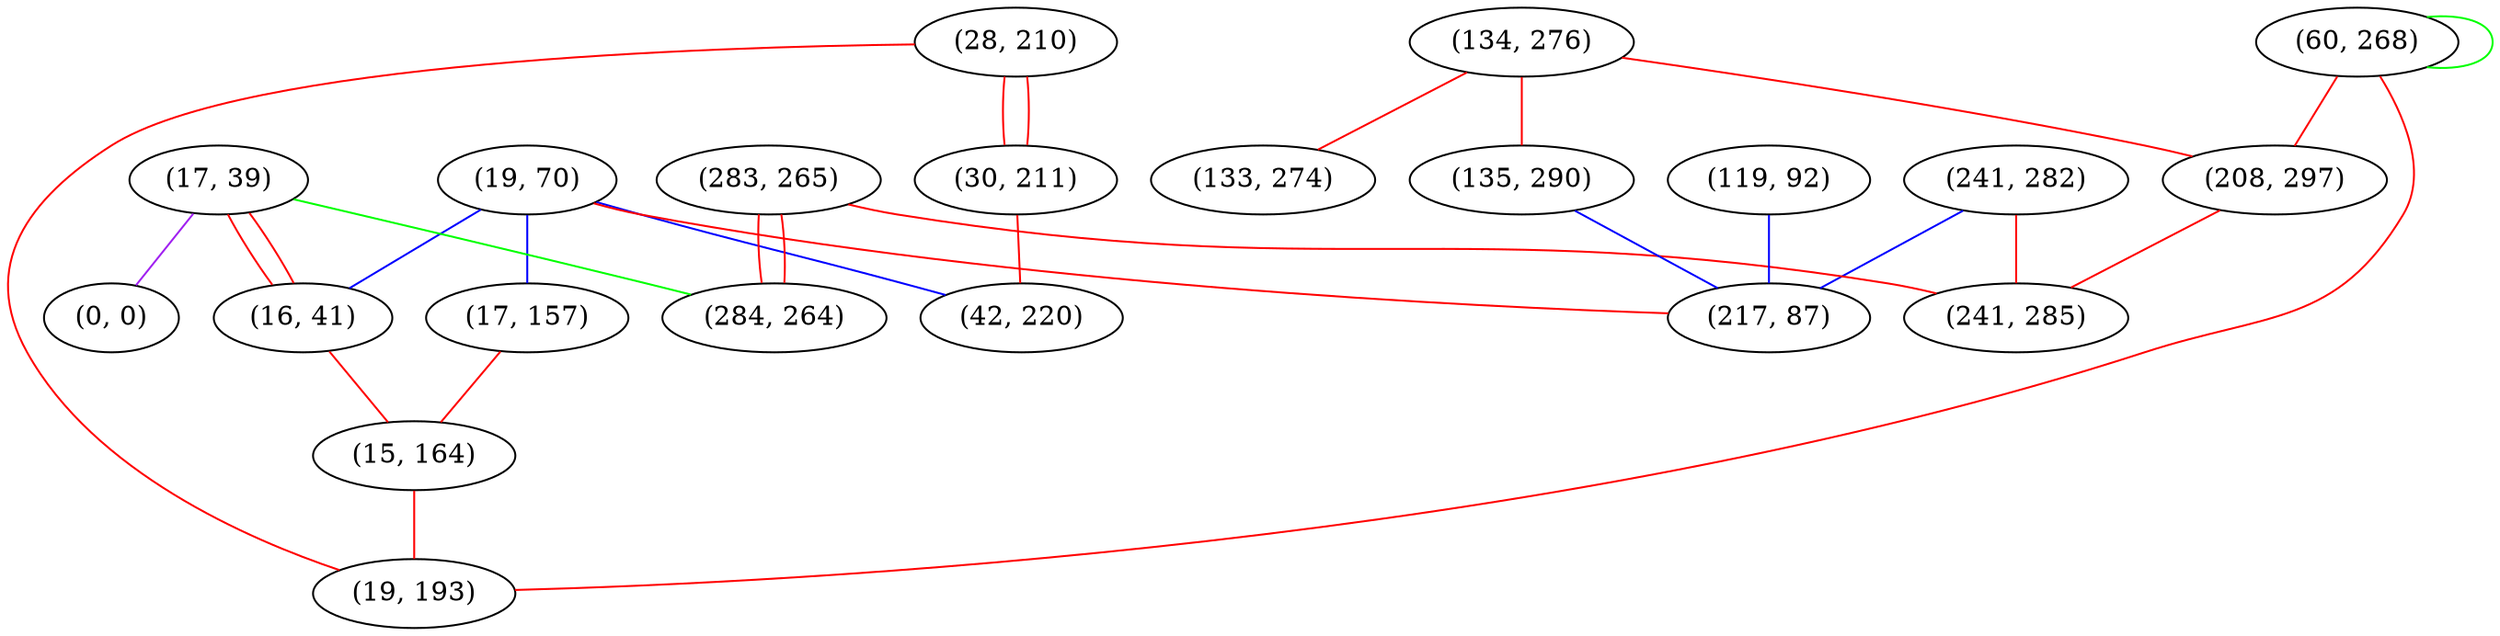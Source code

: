 graph "" {
"(241, 282)";
"(28, 210)";
"(60, 268)";
"(19, 70)";
"(134, 276)";
"(17, 39)";
"(16, 41)";
"(17, 157)";
"(283, 265)";
"(133, 274)";
"(284, 264)";
"(208, 297)";
"(0, 0)";
"(241, 285)";
"(15, 164)";
"(30, 211)";
"(119, 92)";
"(19, 193)";
"(42, 220)";
"(135, 290)";
"(217, 87)";
"(241, 282)" -- "(241, 285)"  [color=red, key=0, weight=1];
"(241, 282)" -- "(217, 87)"  [color=blue, key=0, weight=3];
"(28, 210)" -- "(30, 211)"  [color=red, key=0, weight=1];
"(28, 210)" -- "(30, 211)"  [color=red, key=1, weight=1];
"(28, 210)" -- "(19, 193)"  [color=red, key=0, weight=1];
"(60, 268)" -- "(208, 297)"  [color=red, key=0, weight=1];
"(60, 268)" -- "(19, 193)"  [color=red, key=0, weight=1];
"(60, 268)" -- "(60, 268)"  [color=green, key=0, weight=2];
"(19, 70)" -- "(16, 41)"  [color=blue, key=0, weight=3];
"(19, 70)" -- "(17, 157)"  [color=blue, key=0, weight=3];
"(19, 70)" -- "(42, 220)"  [color=blue, key=0, weight=3];
"(19, 70)" -- "(217, 87)"  [color=red, key=0, weight=1];
"(134, 276)" -- "(208, 297)"  [color=red, key=0, weight=1];
"(134, 276)" -- "(133, 274)"  [color=red, key=0, weight=1];
"(134, 276)" -- "(135, 290)"  [color=red, key=0, weight=1];
"(17, 39)" -- "(16, 41)"  [color=red, key=0, weight=1];
"(17, 39)" -- "(16, 41)"  [color=red, key=1, weight=1];
"(17, 39)" -- "(0, 0)"  [color=purple, key=0, weight=4];
"(17, 39)" -- "(284, 264)"  [color=green, key=0, weight=2];
"(16, 41)" -- "(15, 164)"  [color=red, key=0, weight=1];
"(17, 157)" -- "(15, 164)"  [color=red, key=0, weight=1];
"(283, 265)" -- "(241, 285)"  [color=red, key=0, weight=1];
"(283, 265)" -- "(284, 264)"  [color=red, key=0, weight=1];
"(283, 265)" -- "(284, 264)"  [color=red, key=1, weight=1];
"(208, 297)" -- "(241, 285)"  [color=red, key=0, weight=1];
"(15, 164)" -- "(19, 193)"  [color=red, key=0, weight=1];
"(30, 211)" -- "(42, 220)"  [color=red, key=0, weight=1];
"(119, 92)" -- "(217, 87)"  [color=blue, key=0, weight=3];
"(135, 290)" -- "(217, 87)"  [color=blue, key=0, weight=3];
}
